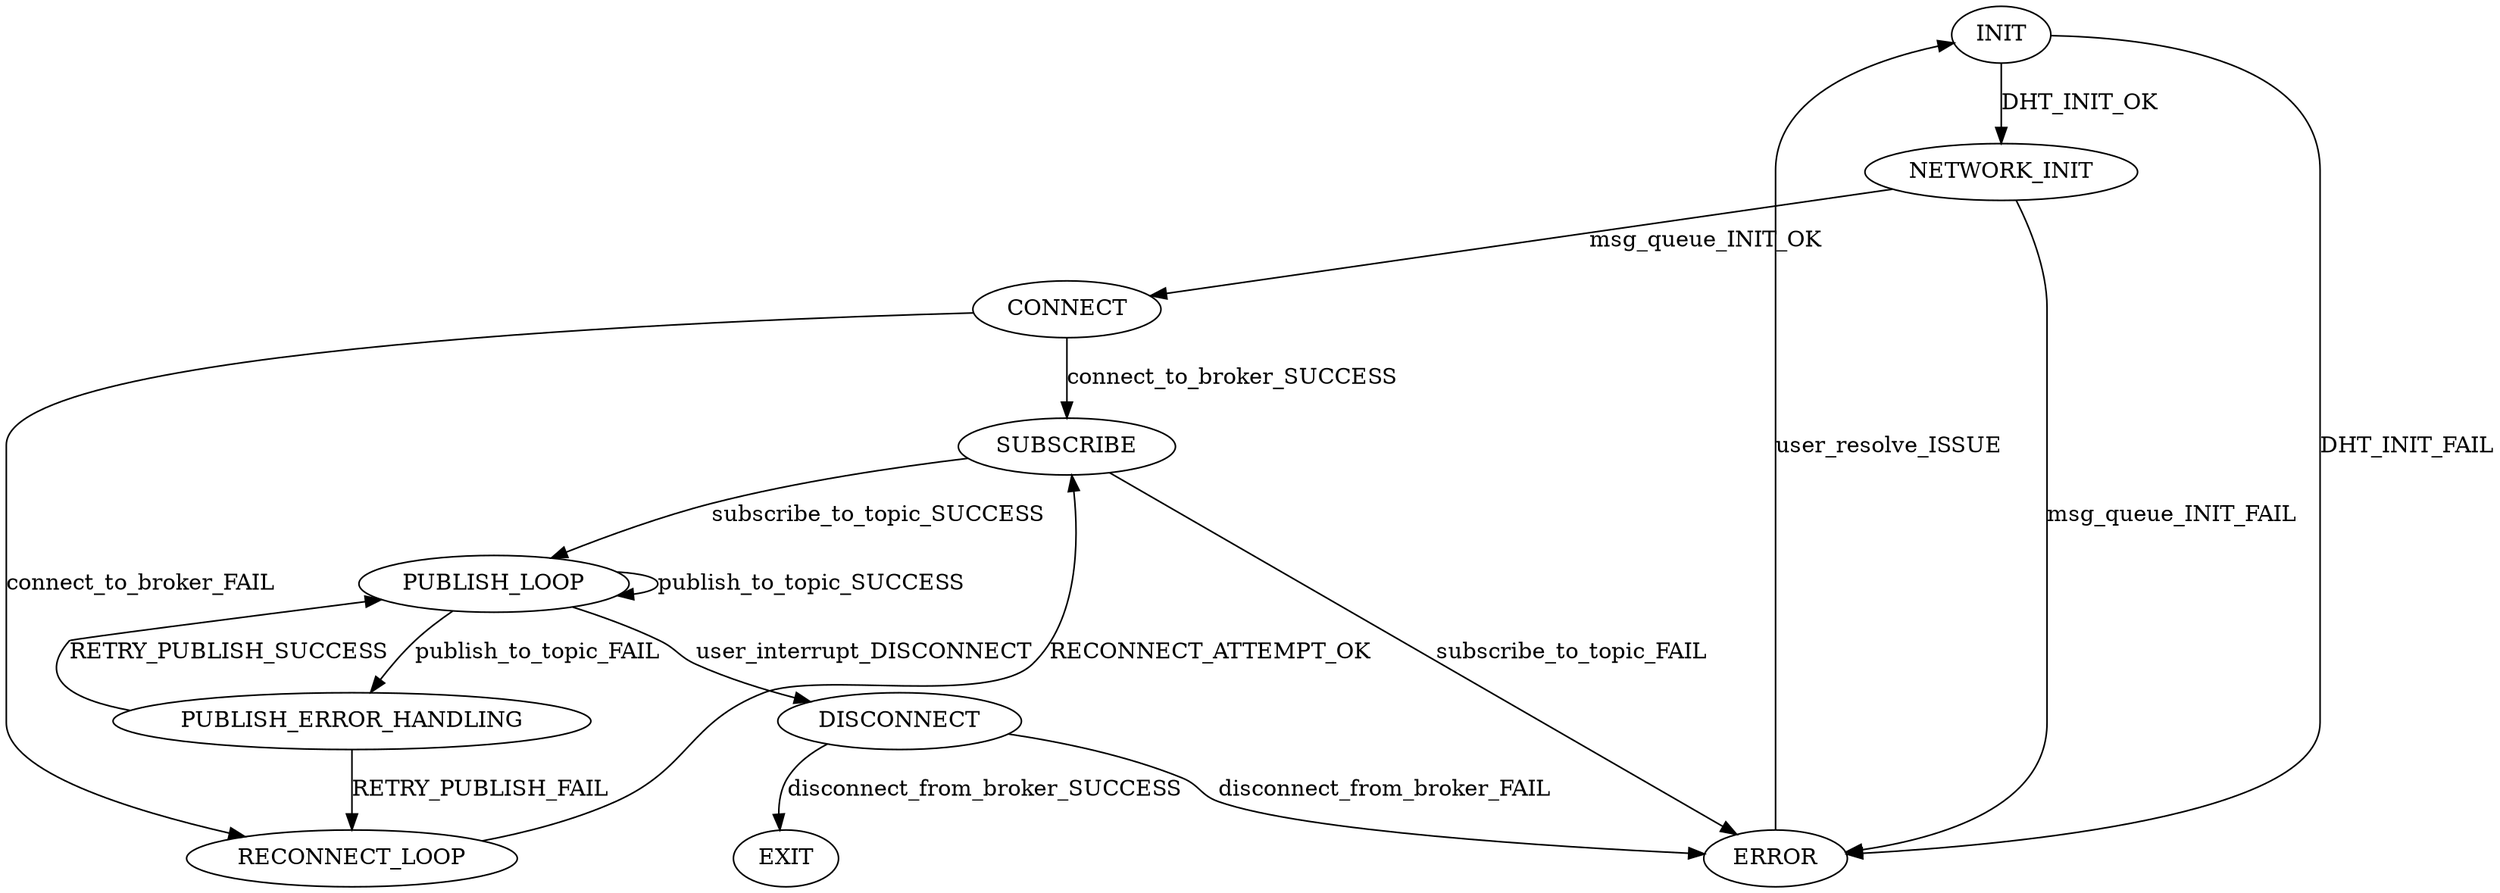 // FSM
digraph {
	INIT [label=INIT]
	INIT -> NETWORK_INIT [label=DHT_INIT_OK]
	INIT -> ERROR [label=DHT_INIT_FAIL]
	NETWORK_INIT [label=NETWORK_INIT]
	NETWORK_INIT -> CONNECT [label=msg_queue_INIT_OK]
	NETWORK_INIT -> ERROR [label=msg_queue_INIT_FAIL]
	CONNECT [label=CONNECT]
	CONNECT -> SUBSCRIBE [label=connect_to_broker_SUCCESS]
	CONNECT -> RECONNECT_LOOP [label=connect_to_broker_FAIL]
	RECONNECT_LOOP [label=RECONNECT_LOOP]
	RECONNECT_LOOP -> SUBSCRIBE [label=RECONNECT_ATTEMPT_OK]
	SUBSCRIBE [label=SUBSCRIBE]
	SUBSCRIBE -> PUBLISH_LOOP [label=subscribe_to_topic_SUCCESS]
	SUBSCRIBE -> ERROR [label=subscribe_to_topic_FAIL]
	PUBLISH_LOOP [label=PUBLISH_LOOP]
	PUBLISH_LOOP -> PUBLISH_LOOP [label=publish_to_topic_SUCCESS]
	PUBLISH_LOOP -> PUBLISH_ERROR_HANDLING [label=publish_to_topic_FAIL]
	PUBLISH_LOOP -> DISCONNECT [label=user_interrupt_DISCONNECT]
	PUBLISH_ERROR_HANDLING [label=PUBLISH_ERROR_HANDLING]
	PUBLISH_ERROR_HANDLING -> PUBLISH_LOOP [label=RETRY_PUBLISH_SUCCESS]
	PUBLISH_ERROR_HANDLING -> RECONNECT_LOOP [label=RETRY_PUBLISH_FAIL]
	DISCONNECT [label=DISCONNECT]
	DISCONNECT -> EXIT [label=disconnect_from_broker_SUCCESS]
	DISCONNECT -> ERROR [label=disconnect_from_broker_FAIL]
	ERROR [label=ERROR]
	ERROR -> INIT [label=user_resolve_ISSUE]
	EXIT [label=EXIT]
}
